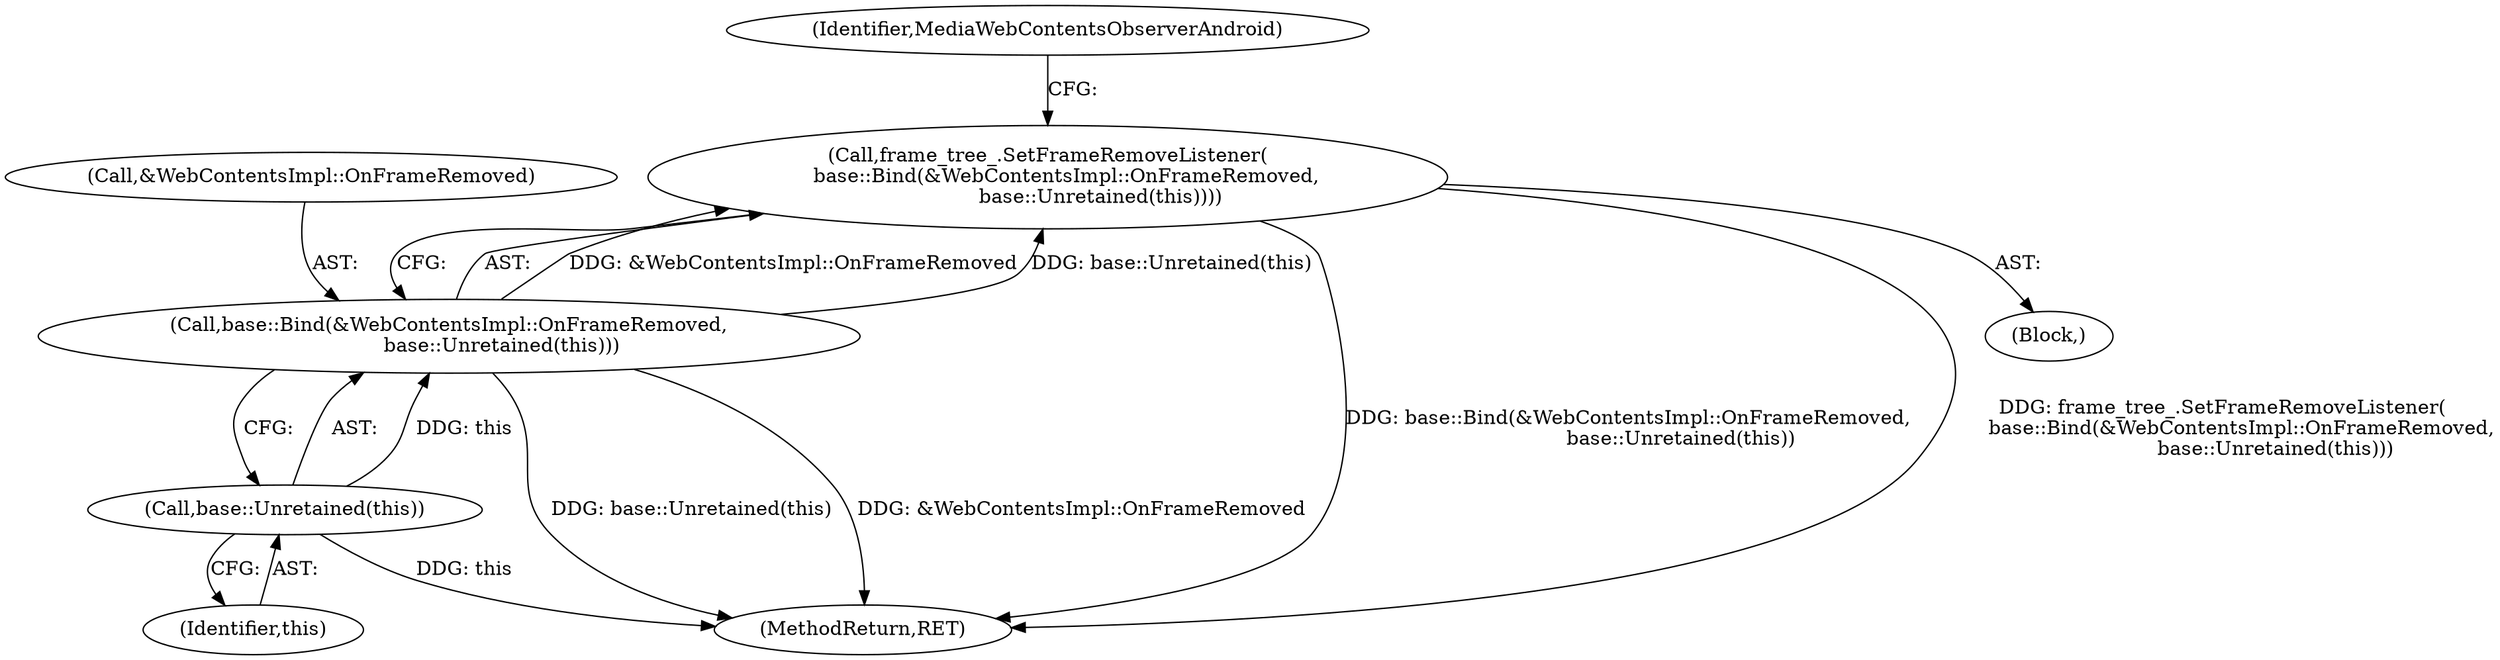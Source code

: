 digraph "0_Chrome_adca986a53b31b6da4cb22f8e755f6856daea89a_15@API" {
"1000103" [label="(Call,frame_tree_.SetFrameRemoveListener(\n      base::Bind(&WebContentsImpl::OnFrameRemoved,\n                 base::Unretained(this))))"];
"1000104" [label="(Call,base::Bind(&WebContentsImpl::OnFrameRemoved,\n                 base::Unretained(this)))"];
"1000107" [label="(Call,base::Unretained(this))"];
"1000121" [label="(MethodReturn,RET)"];
"1000105" [label="(Call,&WebContentsImpl::OnFrameRemoved)"];
"1000102" [label="(Block,)"];
"1000103" [label="(Call,frame_tree_.SetFrameRemoveListener(\n      base::Bind(&WebContentsImpl::OnFrameRemoved,\n                 base::Unretained(this))))"];
"1000111" [label="(Identifier,MediaWebContentsObserverAndroid)"];
"1000104" [label="(Call,base::Bind(&WebContentsImpl::OnFrameRemoved,\n                 base::Unretained(this)))"];
"1000107" [label="(Call,base::Unretained(this))"];
"1000108" [label="(Identifier,this)"];
"1000103" -> "1000102"  [label="AST: "];
"1000103" -> "1000104"  [label="CFG: "];
"1000104" -> "1000103"  [label="AST: "];
"1000111" -> "1000103"  [label="CFG: "];
"1000103" -> "1000121"  [label="DDG: base::Bind(&WebContentsImpl::OnFrameRemoved,\n                 base::Unretained(this))"];
"1000103" -> "1000121"  [label="DDG: frame_tree_.SetFrameRemoveListener(\n      base::Bind(&WebContentsImpl::OnFrameRemoved,\n                 base::Unretained(this)))"];
"1000104" -> "1000103"  [label="DDG: &WebContentsImpl::OnFrameRemoved"];
"1000104" -> "1000103"  [label="DDG: base::Unretained(this)"];
"1000104" -> "1000107"  [label="CFG: "];
"1000105" -> "1000104"  [label="AST: "];
"1000107" -> "1000104"  [label="AST: "];
"1000104" -> "1000121"  [label="DDG: base::Unretained(this)"];
"1000104" -> "1000121"  [label="DDG: &WebContentsImpl::OnFrameRemoved"];
"1000107" -> "1000104"  [label="DDG: this"];
"1000107" -> "1000108"  [label="CFG: "];
"1000108" -> "1000107"  [label="AST: "];
"1000107" -> "1000121"  [label="DDG: this"];
}
